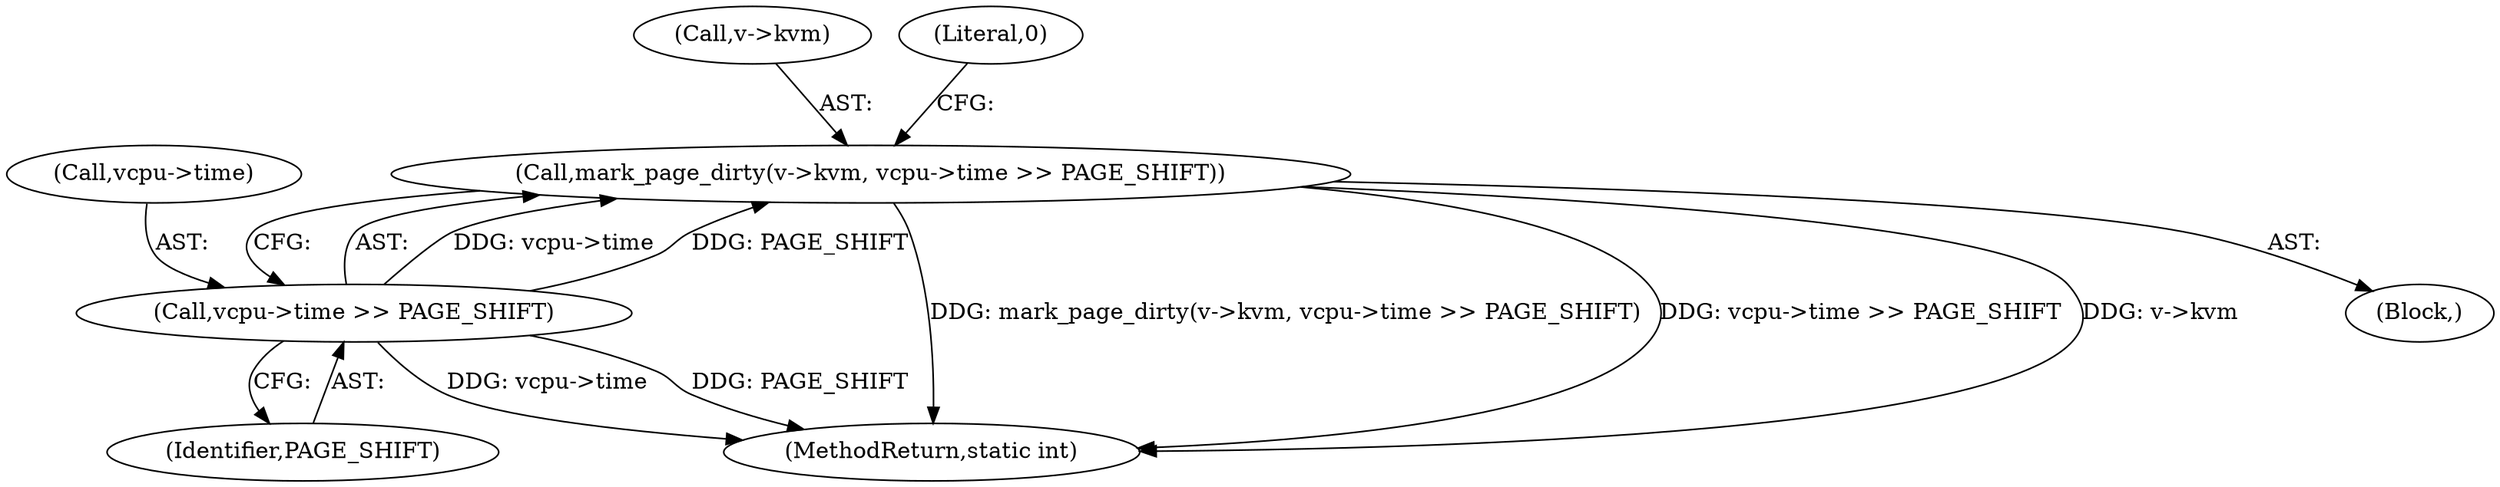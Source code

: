 digraph "0_linux_0b79459b482e85cb7426aa7da683a9f2c97aeae1_0@pointer" {
"1000420" [label="(Call,mark_page_dirty(v->kvm, vcpu->time >> PAGE_SHIFT))"];
"1000424" [label="(Call,vcpu->time >> PAGE_SHIFT)"];
"1000111" [label="(Block,)"];
"1000424" [label="(Call,vcpu->time >> PAGE_SHIFT)"];
"1000421" [label="(Call,v->kvm)"];
"1000430" [label="(Literal,0)"];
"1000428" [label="(Identifier,PAGE_SHIFT)"];
"1000420" [label="(Call,mark_page_dirty(v->kvm, vcpu->time >> PAGE_SHIFT))"];
"1000425" [label="(Call,vcpu->time)"];
"1000431" [label="(MethodReturn,static int)"];
"1000420" -> "1000111"  [label="AST: "];
"1000420" -> "1000424"  [label="CFG: "];
"1000421" -> "1000420"  [label="AST: "];
"1000424" -> "1000420"  [label="AST: "];
"1000430" -> "1000420"  [label="CFG: "];
"1000420" -> "1000431"  [label="DDG: mark_page_dirty(v->kvm, vcpu->time >> PAGE_SHIFT)"];
"1000420" -> "1000431"  [label="DDG: vcpu->time >> PAGE_SHIFT"];
"1000420" -> "1000431"  [label="DDG: v->kvm"];
"1000424" -> "1000420"  [label="DDG: vcpu->time"];
"1000424" -> "1000420"  [label="DDG: PAGE_SHIFT"];
"1000424" -> "1000428"  [label="CFG: "];
"1000425" -> "1000424"  [label="AST: "];
"1000428" -> "1000424"  [label="AST: "];
"1000424" -> "1000431"  [label="DDG: PAGE_SHIFT"];
"1000424" -> "1000431"  [label="DDG: vcpu->time"];
}
